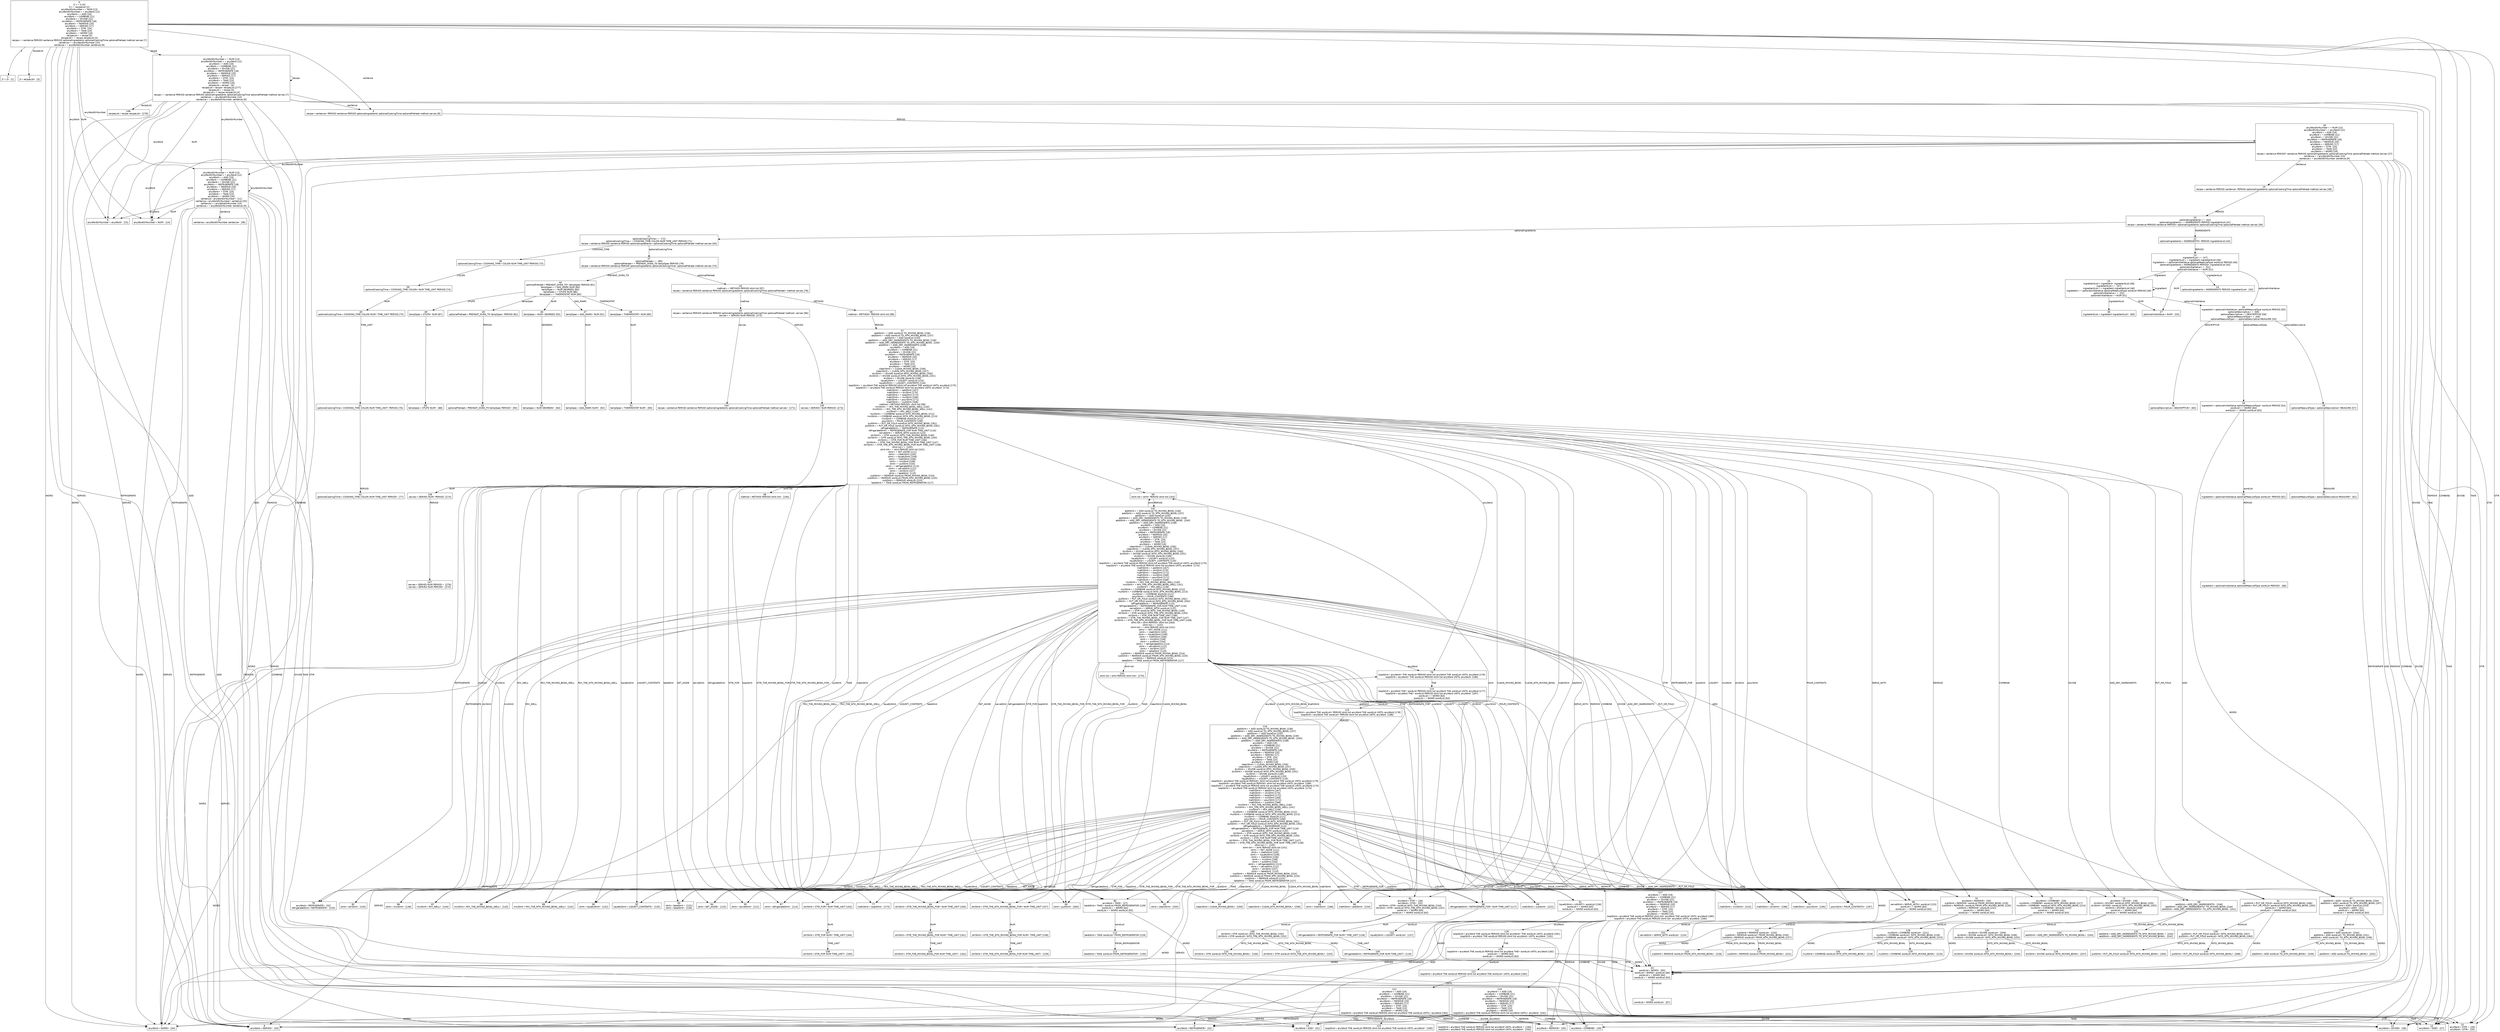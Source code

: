 digraph d{
node [fontname=Helvetica,shape=box];
edge [fontname=Helvetica];
n0 [label=<0<br />S'→ • S [0]<br />S→ • recipeList [2]<br />anyWordOrNumber→ • NUM [13]<br />anyWordOrNumber→ • anyWord [12]<br />anyWord→ • ADD [19]<br />anyWord→ • COMBINE [21]<br />anyWord→ • DIVIDE [22]<br />anyWord→ • REFRIGERATE [18]<br />anyWord→ • REMOVE [20]<br />anyWord→ • SERVES [17]<br />anyWord→ • STIR  [24]<br />anyWord→ • TAKE [23]<br />anyWord→ • WORD [16]<br />recipeList→ • recipe [5]<br />recipeList→ • recipe recipeList [4]<br />recipe→ • sentence PERIOD sentence PERIOD optionalIngredients optionalCookingTime optionalPreheat method serves [7]<br />sentence→ • anyWordOrNumber [10]<br />sentence→ • anyWordOrNumber sentence [9]>];
n1 [label=<1<br />S'→ S•  [1]>];
n2 [label=<2<br />S→ recipeList•  [3]>];
n3 [label=<3<br />anyWordOrNumber→ • NUM [13]<br />anyWordOrNumber→ • anyWord [12]<br />anyWord→ • ADD [19]<br />anyWord→ • COMBINE [21]<br />anyWord→ • DIVIDE [22]<br />anyWord→ • REFRIGERATE [18]<br />anyWord→ • REMOVE [20]<br />anyWord→ • SERVES [17]<br />anyWord→ • STIR  [24]<br />anyWord→ • TAKE [23]<br />anyWord→ • WORD [16]<br />recipeList→ recipe•  [6]<br />recipeList→ recipe• recipeList [277]<br />recipeList→ • recipe [5]<br />recipeList→ • recipe recipeList [4]<br />recipe→ • sentence PERIOD sentence PERIOD optionalIngredients optionalCookingTime optionalPreheat method serves [7]<br />sentence→ • anyWordOrNumber [10]<br />sentence→ • anyWordOrNumber sentence [9]>];
n4 [label=<4<br />recipe→ sentence• PERIOD sentence PERIOD optionalIngredients optionalCookingTime optionalPreheat method serves [8]>];
n5 [label=<5<br />anyWordOrNumber→ • NUM [13]<br />anyWordOrNumber→ • anyWord [12]<br />anyWord→ • ADD [19]<br />anyWord→ • COMBINE [21]<br />anyWord→ • DIVIDE [22]<br />anyWord→ • REFRIGERATE [18]<br />anyWord→ • REMOVE [20]<br />anyWord→ • SERVES [17]<br />anyWord→ • STIR  [24]<br />anyWord→ • TAKE [23]<br />anyWord→ • WORD [16]<br />sentence→ anyWordOrNumber•  [11]<br />sentence→ anyWordOrNumber• sentence [35]<br />sentence→ • anyWordOrNumber [10]<br />sentence→ • anyWordOrNumber sentence [9]>];
n6 [label=<6<br />anyWordOrNumber→ anyWord•  [15]>];
n7 [label=<7<br />anyWord→ WORD•  [34]>];
n8 [label=<8<br />anyWord→ SERVES•  [33]>];
n9 [label=<9<br />anyWord→ REFRIGERATE•  [32]>];
n10 [label=<10<br />anyWord→ ADD•  [31]>];
n11 [label=<11<br />anyWord→ REMOVE•  [30]>];
n12 [label=<12<br />anyWord→ COMBINE•  [29]>];
n13 [label=<13<br />anyWord→ DIVIDE•  [28]>];
n14 [label=<14<br />anyWord→ TAKE•  [27]>];
n15 [label=<15<br />anyWord→ STIR •  [26]<br />anyWord→ STIR•  [25]>];
n16 [label=<16<br />anyWordOrNumber→ NUM•  [14]>];
n17 [label=<17<br />sentence→ anyWordOrNumber sentence•  [36]>];
n18 [label=<18<br />anyWordOrNumber→ • NUM [13]<br />anyWordOrNumber→ • anyWord [12]<br />anyWord→ • ADD [19]<br />anyWord→ • COMBINE [21]<br />anyWord→ • DIVIDE [22]<br />anyWord→ • REFRIGERATE [18]<br />anyWord→ • REMOVE [20]<br />anyWord→ • SERVES [17]<br />anyWord→ • STIR  [24]<br />anyWord→ • TAKE [23]<br />anyWord→ • WORD [16]<br />recipe→ sentence PERIOD• sentence PERIOD optionalIngredients optionalCookingTime optionalPreheat method serves [37]<br />sentence→ • anyWordOrNumber [10]<br />sentence→ • anyWordOrNumber sentence [9]>];
n19 [label=<19<br />recipe→ sentence PERIOD sentence• PERIOD optionalIngredients optionalCookingTime optionalPreheat method serves [38]>];
n20 [label=<20<br />optionalIngredients→ •  [42]<br />optionalIngredients→ • INGREDIENTS PERIOD ingredientList [41]<br />recipe→ sentence PERIOD sentence PERIOD• optionalIngredients optionalCookingTime optionalPreheat method serves [39]>];
n21 [label=<21<br />optionalCookingTime→ •  [72]<br />optionalCookingTime→ • COOKING_TIME COLON NUM TIME_UNIT PERIOD [71]<br />recipe→ sentence PERIOD sentence PERIOD optionalIngredients• optionalCookingTime optionalPreheat method serves [40]>];
n22 [label=<22<br />optionalIngredients→ INGREDIENTS• PERIOD ingredientList [43]>];
n23 [label=<23<br />ingredientList→ •  [47]<br />ingredientList→ • ingredient ingredientList [46]<br />ingredient→ • optionalInitialValue optionalMeasureType wordList PERIOD [49]<br />optionalIngredients→ INGREDIENTS PERIOD• ingredientList [44]<br />optionalInitialValue→ •  [52]<br />optionalInitialValue→ • NUM [51]>];
n24 [label=<24<br />optionalIngredients→ INGREDIENTS PERIOD ingredientList•  [45]>];
n25 [label=<25<br />ingredientList→ ingredient• ingredientList [48]<br />ingredientList→ •  [47]<br />ingredientList→ • ingredient ingredientList [46]<br />ingredient→ • optionalInitialValue optionalMeasureType wordList PERIOD [49]<br />optionalInitialValue→ •  [52]<br />optionalInitialValue→ • NUM [51]>];
n26 [label=<26<br />ingredient→ optionalInitialValue• optionalMeasureType wordList PERIOD [50]<br />optionalDescriptive→ •  [59]<br />optionalDescriptive→ • DESCRIPTIVE [58]<br />optionalMeasureType→ •  [56]<br />optionalMeasureType→ • optionalDescriptive MEASURE [55]>];
n27 [label=<27<br />optionalInitialValue→ NUM•  [53]>];
n28 [label=<28<br />ingredient→ optionalInitialValue optionalMeasureType• wordList PERIOD [54]<br />wordList→ • WORD [64]<br />wordList→ • WORD wordList [63]>];
n29 [label=<29<br />optionalMeasureType→ optionalDescriptive• MEASURE [57]>];
n30 [label=<30<br />optionalDescriptive→ DESCRIPTIVE•  [60]>];
n31 [label=<31<br />optionalMeasureType→ optionalDescriptive MEASURE•  [61]>];
n32 [label=<32<br />ingredient→ optionalInitialValue optionalMeasureType wordList• PERIOD [62]>];
n33 [label=<33<br />wordList→ WORD•  [65]<br />wordList→ WORD• wordList [66]<br />wordList→ • WORD [64]<br />wordList→ • WORD wordList [63]>];
n34 [label=<34<br />wordList→ WORD wordList•  [67]>];
n35 [label=<35<br />ingredient→ optionalInitialValue optionalMeasureType wordList PERIOD•  [68]>];
n36 [label=<36<br />ingredientList→ ingredient ingredientList•  [69]>];
n37 [label=<37<br />optionalPreheat→ •  [80]<br />optionalPreheat→ • PREHEAT_OVEN_TO tempSpec PERIOD [79]<br />recipe→ sentence PERIOD sentence PERIOD optionalIngredients optionalCookingTime• optionalPreheat method serves [70]>];
n38 [label=<38<br />optionalCookingTime→ COOKING_TIME• COLON NUM TIME_UNIT PERIOD [73]>];
n39 [label=<39<br />optionalCookingTime→ COOKING_TIME COLON• NUM TIME_UNIT PERIOD [74]>];
n40 [label=<40<br />optionalCookingTime→ COOKING_TIME COLON NUM• TIME_UNIT PERIOD [75]>];
n41 [label=<41<br />optionalCookingTime→ COOKING_TIME COLON NUM TIME_UNIT• PERIOD [76]>];
n42 [label=<42<br />optionalCookingTime→ COOKING_TIME COLON NUM TIME_UNIT PERIOD•  [77]>];
n43 [label=<43<br />method→ • METHOD PERIOD stmt-list [97]<br />recipe→ sentence PERIOD sentence PERIOD optionalIngredients optionalCookingTime optionalPreheat• method serves [78]>];
n44 [label=<44<br />optionalPreheat→ PREHEAT_OVEN_TO• tempSpec PERIOD [81]<br />tempSpec→ • GAS_MARK NUM [84]<br />tempSpec→ • NUM DEGREES [83]<br />tempSpec→ • STUFE NUM [86]<br />tempSpec→ • THERMOSTAT NUM [85]>];
n45 [label=<45<br />optionalPreheat→ PREHEAT_OVEN_TO tempSpec• PERIOD [82]>];
n46 [label=<46<br />tempSpec→ NUM• DEGREES [93]>];
n47 [label=<47<br />tempSpec→ GAS_MARK• NUM [91]>];
n48 [label=<48<br />tempSpec→ THERMOSTAT• NUM [89]>];
n49 [label=<49<br />tempSpec→ STUFE• NUM [87]>];
n50 [label=<50<br />tempSpec→ STUFE NUM•  [88]>];
n51 [label=<51<br />tempSpec→ THERMOSTAT NUM•  [90]>];
n52 [label=<52<br />tempSpec→ GAS_MARK NUM•  [92]>];
n53 [label=<53<br />tempSpec→ NUM DEGREES•  [94]>];
n54 [label=<54<br />optionalPreheat→ PREHEAT_OVEN_TO tempSpec PERIOD•  [95]>];
n55 [label=<55<br />recipe→ sentence PERIOD sentence PERIOD optionalIngredients optionalCookingTime optionalPreheat method• serves [96]<br />serves→ • SERVES NUM PERIOD  [272]>];
n56 [label=<56<br />method→ METHOD• PERIOD stmt-list [98]>];
n57 [label=<57<br />addStmt→ • ADD wordList TO_MIXING_BOWL [236]<br />addStmt→ • ADD wordList TO_NTH_MIXING_BOWL [237]<br />addStmt→ • ADD wordList [235]<br />addStmt→ • ADD_DRY_INGREDIENTS TO_MIXING_BOWL [239]<br />addStmt→ • ADD_DRY_INGREDIENTS TO_NTH_MIXING_BOWL  [240]<br />addStmt→ • ADD_DRY_INGREDIENTS [238]<br />anyWord→ • ADD [19]<br />anyWord→ • COMBINE [21]<br />anyWord→ • DIVIDE [22]<br />anyWord→ • REFRIGERATE [18]<br />anyWord→ • REMOVE [20]<br />anyWord→ • SERVES [17]<br />anyWord→ • STIR  [24]<br />anyWord→ • TAKE [23]<br />anyWord→ • WORD [16]<br />cleanStmt→ • CLEAN_MIXING_BOWL [256]<br />cleanStmt→ • CLEAN_NTH_MIXING_BOWL [257]<br />divStmt→ • DIVIDE wordList INTO_MIXING_BOWL [200]<br />divStmt→ • DIVIDE wordList INTO_NTH_MIXING_BOWL [201]<br />divStmt→ • DIVIDE wordList [199]<br />liquefyStmt→ • LIQUEFY wordList [133]<br />liquefyStmt→ • LIQUEFY_CONTENTS [134]<br />loopStmt→ • anyWord THE wordList PERIOD stmt-list anyWord THE wordList UNTIL anyWord [175]<br />loopStmt→ • anyWord THE wordList PERIOD stmt-list anyWord UNTIL anyWord  [174]<br />mathStmt→ • addStmt [167]<br />mathStmt→ • divStmt [170]<br />mathStmt→ • loopStmt [172]<br />mathStmt→ • mulStmt [169]<br />mathStmt→ • pourStmt [171]<br />mathStmt→ • subStmt [168]<br />method→ METHOD PERIOD• stmt-list [99]<br />mixStmt→ • MIX_THE_MIXING_BOWL_WELL [140]<br />mixStmt→ • MIX_THE_NTH_MIXING_BOWL_WELL [141]<br />mixStmt→ • MIX_WELL [139]<br />mulStmt→ • COMBINE wordList INTO_MIXING_BOWL [212]<br />mulStmt→ • COMBINE wordList INTO_NTH_MIXING_BOWL [213]<br />mulStmt→ • COMBINE wordList [211]<br />pourStmt→ • POUR_CONTENTS [196]<br />putStmt→ • PUT_OR_FOLD wordList INTO_MIXING_BOWL [261]<br />putStmt→ • PUT_OR_FOLD wordList INTO_NTH_MIXING_BOWL [262]<br />refrigerateStmt→ • REFRIGERATE [115]<br />refrigerateStmt→ • REFRIGERATE_FOR NUM TIME_UNIT [116]<br />serveStmt→ • SERVE_WITH wordList [122]<br />stirStmt→ • STIR wordList INTO_THE_MIXING_BOWL [149]<br />stirStmt→ • STIR wordList INTO_THE_NTH_MIXING_BOWL [150]<br />stirStmt→ • STIR_FOR NUM TIME_UNIT [146]<br />stirStmt→ • STIR_THE_MIXING_BOWL_FOR NUM TIME_UNIT [147]<br />stirStmt→ • STIR_THE_NTH_MIXING_BOWL_FOR NUM TIME_UNIT [148]<br />stmt-list→ •  [102]<br />stmt-list→ • stmt PERIOD stmt-list [101]<br />stmt→ • SET_ASIDE [111]<br />stmt→ • cleanStmt [105]<br />stmt→ • liquefyStmt [109]<br />stmt→ • mathStmt [106]<br />stmt→ • mixStmt [108]<br />stmt→ • putStmt [104]<br />stmt→ • refrigerateStmt [113]<br />stmt→ • serveStmt [112]<br />stmt→ • stirStmt [107]<br />stmt→ • takeStmt  [110]<br />subStmt→ • REMOVE wordList FROM_MIXING_BOWL [224]<br />subStmt→ • REMOVE wordList FROM_NTH_MIXING_BOWL [225]<br />subStmt→ • REMOVE wordList [223]<br />takeStmt→ • TAKE wordList FROM_REFRIGERATOR [127]>];
n58 [label=<58<br />method→ METHOD PERIOD stmt-list•  [100]>];
n59 [label=<59<br />stmt-list→ stmt• PERIOD stmt-list [103]>];
n60 [label=<60<br />stmt→ putStmt•  [260]>];
n61 [label=<61<br />putStmt→ PUT_OR_FOLD• wordList INTO_MIXING_BOWL [266]<br />putStmt→ PUT_OR_FOLD• wordList INTO_NTH_MIXING_BOWL [263]<br />wordList→ • WORD [64]<br />wordList→ • WORD wordList [63]>];
n62 [label=<62<br />stmt→ cleanStmt•  [255]>];
n63 [label=<63<br />cleanStmt→ CLEAN_MIXING_BOWL•  [259]>];
n64 [label=<64<br />cleanStmt→ CLEAN_NTH_MIXING_BOWL•  [258]>];
n65 [label=<65<br />stmt→ mathStmt•  [166]>];
n66 [label=<66<br />mathStmt→ addStmt•  [234]>];
n67 [label=<67<br />addStmt→ ADD• wordList TO_MIXING_BOWL [250]<br />addStmt→ ADD• wordList TO_NTH_MIXING_BOWL [247]<br />addStmt→ ADD• wordList [253]<br />anyWord→ ADD•  [31]<br />wordList→ • WORD [64]<br />wordList→ • WORD wordList [63]>];
n68 [label=<68<br />addStmt→ ADD_DRY_INGREDIENTS•  [246]<br />addStmt→ ADD_DRY_INGREDIENTS• TO_MIXING_BOWL [244]<br />addStmt→ ADD_DRY_INGREDIENTS• TO_NTH_MIXING_BOWL  [241]>];
n69 [label=<69<br />mathStmt→ subStmt•  [222]>];
n70 [label=<70<br />anyWord→ REMOVE•  [30]<br />subStmt→ REMOVE• wordList FROM_MIXING_BOWL [229]<br />subStmt→ REMOVE• wordList FROM_NTH_MIXING_BOWL [226]<br />subStmt→ REMOVE• wordList [232]<br />wordList→ • WORD [64]<br />wordList→ • WORD wordList [63]>];
n71 [label=<71<br />mathStmt→ mulStmt•  [210]>];
n72 [label=<72<br />anyWord→ COMBINE•  [29]<br />mulStmt→ COMBINE• wordList INTO_MIXING_BOWL [217]<br />mulStmt→ COMBINE• wordList INTO_NTH_MIXING_BOWL [214]<br />mulStmt→ COMBINE• wordList [220]<br />wordList→ • WORD [64]<br />wordList→ • WORD wordList [63]>];
n73 [label=<73<br />mathStmt→ divStmt•  [198]>];
n74 [label=<74<br />anyWord→ DIVIDE•  [28]<br />divStmt→ DIVIDE• wordList INTO_MIXING_BOWL [205]<br />divStmt→ DIVIDE• wordList INTO_NTH_MIXING_BOWL [202]<br />divStmt→ DIVIDE• wordList [208]<br />wordList→ • WORD [64]<br />wordList→ • WORD wordList [63]>];
n75 [label=<75<br />mathStmt→ pourStmt•  [195]>];
n76 [label=<76<br />pourStmt→ POUR_CONTENTS•  [197]>];
n77 [label=<77<br />mathStmt→ loopStmt•  [173]>];
n78 [label=<78<br />loopStmt→ anyWord• THE wordList PERIOD stmt-list anyWord THE wordList UNTIL anyWord [176]<br />loopStmt→ anyWord• THE wordList PERIOD stmt-list anyWord UNTIL anyWord  [186]>];
n79 [label=<79<br />anyWord→ REFRIGERATE•  [32]<br />refrigerateStmt→ REFRIGERATE•  [120]>];
n80 [label=<80<br />anyWord→ TAKE•  [27]<br />takeStmt→ TAKE• wordList FROM_REFRIGERATOR [128]<br />wordList→ • WORD [64]<br />wordList→ • WORD wordList [63]>];
n81 [label=<81<br />anyWord→ STIR •  [26]<br />anyWord→ STIR•  [25]<br />stirStmt→ STIR• wordList INTO_THE_MIXING_BOWL [154]<br />stirStmt→ STIR• wordList INTO_THE_NTH_MIXING_BOWL [151]<br />wordList→ • WORD [64]<br />wordList→ • WORD wordList [63]>];
n82 [label=<82<br />stmt→ stirStmt•  [145]>];
n83 [label=<83<br />stirStmt→ STIR_FOR• NUM TIME_UNIT [163]>];
n84 [label=<84<br />stirStmt→ STIR_THE_MIXING_BOWL_FOR• NUM TIME_UNIT [160]>];
n85 [label=<85<br />stirStmt→ STIR_THE_NTH_MIXING_BOWL_FOR• NUM TIME_UNIT [157]>];
n86 [label=<86<br />stmt→ mixStmt•  [138]>];
n87 [label=<87<br />mixStmt→ MIX_WELL•  [144]>];
n88 [label=<88<br />mixStmt→ MIX_THE_MIXING_BOWL_WELL•  [143]>];
n89 [label=<89<br />mixStmt→ MIX_THE_NTH_MIXING_BOWL_WELL•  [142]>];
n90 [label=<90<br />stmt→ liquefyStmt•  [132]>];
n91 [label=<91<br />liquefyStmt→ LIQUEFY• wordList [136]<br />wordList→ • WORD [64]<br />wordList→ • WORD wordList [63]>];
n92 [label=<92<br />liquefyStmt→ LIQUEFY_CONTENTS•  [135]>];
n93 [label=<93<br />stmt→ takeStmt •  [131]<br />stmt→ takeStmt•  [126]>];
n94 [label=<94<br />stmt→ SET_ASIDE•  [125]>];
n95 [label=<95<br />stmt→ serveStmt•  [121]>];
n96 [label=<96<br />serveStmt→ SERVE_WITH• wordList [123]<br />wordList→ • WORD [64]<br />wordList→ • WORD wordList [63]>];
n97 [label=<97<br />stmt→ refrigerateStmt•  [114]>];
n98 [label=<98<br />refrigerateStmt→ REFRIGERATE_FOR• NUM TIME_UNIT [117]>];
n99 [label=<99<br />refrigerateStmt→ REFRIGERATE_FOR NUM• TIME_UNIT [118]>];
n100 [label=<100<br />refrigerateStmt→ REFRIGERATE_FOR NUM TIME_UNIT•  [119]>];
n101 [label=<101<br />serveStmt→ SERVE_WITH wordList•  [124]>];
n102 [label=<102<br />liquefyStmt→ LIQUEFY wordList•  [137]>];
n103 [label=<103<br />stirStmt→ STIR_THE_NTH_MIXING_BOWL_FOR NUM• TIME_UNIT [158]>];
n104 [label=<104<br />stirStmt→ STIR_THE_NTH_MIXING_BOWL_FOR NUM TIME_UNIT•  [159]>];
n105 [label=<105<br />stirStmt→ STIR_THE_MIXING_BOWL_FOR NUM• TIME_UNIT [161]>];
n106 [label=<106<br />stirStmt→ STIR_THE_MIXING_BOWL_FOR NUM TIME_UNIT•  [162]>];
n107 [label=<107<br />stirStmt→ STIR_FOR NUM• TIME_UNIT [164]>];
n108 [label=<108<br />stirStmt→ STIR_FOR NUM TIME_UNIT•  [165]>];
n109 [label=<109<br />stirStmt→ STIR wordList• INTO_THE_MIXING_BOWL [155]<br />stirStmt→ STIR wordList• INTO_THE_NTH_MIXING_BOWL [152]>];
n110 [label=<110<br />stirStmt→ STIR wordList INTO_THE_MIXING_BOWL•  [156]>];
n111 [label=<111<br />stirStmt→ STIR wordList INTO_THE_NTH_MIXING_BOWL•  [153]>];
n112 [label=<112<br />takeStmt→ TAKE wordList• FROM_REFRIGERATOR [129]>];
n113 [label=<113<br />takeStmt→ TAKE wordList FROM_REFRIGERATOR•  [130]>];
n114 [label=<114<br />loopStmt→ anyWord THE• wordList PERIOD stmt-list anyWord THE wordList UNTIL anyWord [177]<br />loopStmt→ anyWord THE• wordList PERIOD stmt-list anyWord UNTIL anyWord  [187]<br />wordList→ • WORD [64]<br />wordList→ • WORD wordList [63]>];
n115 [label=<115<br />loopStmt→ anyWord THE wordList• PERIOD stmt-list anyWord THE wordList UNTIL anyWord [178]<br />loopStmt→ anyWord THE wordList• PERIOD stmt-list anyWord UNTIL anyWord  [188]>];
n116 [label=<116<br />addStmt→ • ADD wordList TO_MIXING_BOWL [236]<br />addStmt→ • ADD wordList TO_NTH_MIXING_BOWL [237]<br />addStmt→ • ADD wordList [235]<br />addStmt→ • ADD_DRY_INGREDIENTS TO_MIXING_BOWL [239]<br />addStmt→ • ADD_DRY_INGREDIENTS TO_NTH_MIXING_BOWL  [240]<br />addStmt→ • ADD_DRY_INGREDIENTS [238]<br />anyWord→ • ADD [19]<br />anyWord→ • COMBINE [21]<br />anyWord→ • DIVIDE [22]<br />anyWord→ • REFRIGERATE [18]<br />anyWord→ • REMOVE [20]<br />anyWord→ • SERVES [17]<br />anyWord→ • STIR  [24]<br />anyWord→ • TAKE [23]<br />anyWord→ • WORD [16]<br />cleanStmt→ • CLEAN_MIXING_BOWL [256]<br />cleanStmt→ • CLEAN_NTH_MIXING_BOWL [257]<br />divStmt→ • DIVIDE wordList INTO_MIXING_BOWL [200]<br />divStmt→ • DIVIDE wordList INTO_NTH_MIXING_BOWL [201]<br />divStmt→ • DIVIDE wordList [199]<br />liquefyStmt→ • LIQUEFY wordList [133]<br />liquefyStmt→ • LIQUEFY_CONTENTS [134]<br />loopStmt→ anyWord THE wordList PERIOD• stmt-list anyWord THE wordList UNTIL anyWord [179]<br />loopStmt→ anyWord THE wordList PERIOD• stmt-list anyWord UNTIL anyWord  [189]<br />loopStmt→ • anyWord THE wordList PERIOD stmt-list anyWord THE wordList UNTIL anyWord [175]<br />loopStmt→ • anyWord THE wordList PERIOD stmt-list anyWord UNTIL anyWord  [174]<br />mathStmt→ • addStmt [167]<br />mathStmt→ • divStmt [170]<br />mathStmt→ • loopStmt [172]<br />mathStmt→ • mulStmt [169]<br />mathStmt→ • pourStmt [171]<br />mathStmt→ • subStmt [168]<br />mixStmt→ • MIX_THE_MIXING_BOWL_WELL [140]<br />mixStmt→ • MIX_THE_NTH_MIXING_BOWL_WELL [141]<br />mixStmt→ • MIX_WELL [139]<br />mulStmt→ • COMBINE wordList INTO_MIXING_BOWL [212]<br />mulStmt→ • COMBINE wordList INTO_NTH_MIXING_BOWL [213]<br />mulStmt→ • COMBINE wordList [211]<br />pourStmt→ • POUR_CONTENTS [196]<br />putStmt→ • PUT_OR_FOLD wordList INTO_MIXING_BOWL [261]<br />putStmt→ • PUT_OR_FOLD wordList INTO_NTH_MIXING_BOWL [262]<br />refrigerateStmt→ • REFRIGERATE [115]<br />refrigerateStmt→ • REFRIGERATE_FOR NUM TIME_UNIT [116]<br />serveStmt→ • SERVE_WITH wordList [122]<br />stirStmt→ • STIR wordList INTO_THE_MIXING_BOWL [149]<br />stirStmt→ • STIR wordList INTO_THE_NTH_MIXING_BOWL [150]<br />stirStmt→ • STIR_FOR NUM TIME_UNIT [146]<br />stirStmt→ • STIR_THE_MIXING_BOWL_FOR NUM TIME_UNIT [147]<br />stirStmt→ • STIR_THE_NTH_MIXING_BOWL_FOR NUM TIME_UNIT [148]<br />stmt-list→ •  [102]<br />stmt-list→ • stmt PERIOD stmt-list [101]<br />stmt→ • SET_ASIDE [111]<br />stmt→ • cleanStmt [105]<br />stmt→ • liquefyStmt [109]<br />stmt→ • mathStmt [106]<br />stmt→ • mixStmt [108]<br />stmt→ • putStmt [104]<br />stmt→ • refrigerateStmt [113]<br />stmt→ • serveStmt [112]<br />stmt→ • stirStmt [107]<br />stmt→ • takeStmt  [110]<br />subStmt→ • REMOVE wordList FROM_MIXING_BOWL [224]<br />subStmt→ • REMOVE wordList FROM_NTH_MIXING_BOWL [225]<br />subStmt→ • REMOVE wordList [223]<br />takeStmt→ • TAKE wordList FROM_REFRIGERATOR [127]>];
n117 [label=<117<br />anyWord→ • ADD [19]<br />anyWord→ • COMBINE [21]<br />anyWord→ • DIVIDE [22]<br />anyWord→ • REFRIGERATE [18]<br />anyWord→ • REMOVE [20]<br />anyWord→ • SERVES [17]<br />anyWord→ • STIR  [24]<br />anyWord→ • TAKE [23]<br />anyWord→ • WORD [16]<br />loopStmt→ anyWord THE wordList PERIOD stmt-list• anyWord THE wordList UNTIL anyWord [180]<br />loopStmt→ anyWord THE wordList PERIOD stmt-list• anyWord UNTIL anyWord  [190]>];
n118 [label=<118<br />loopStmt→ anyWord THE wordList PERIOD stmt-list anyWord• THE wordList UNTIL anyWord [181]<br />loopStmt→ anyWord THE wordList PERIOD stmt-list anyWord• UNTIL anyWord  [191]>];
n119 [label=<119<br />anyWord→ • ADD [19]<br />anyWord→ • COMBINE [21]<br />anyWord→ • DIVIDE [22]<br />anyWord→ • REFRIGERATE [18]<br />anyWord→ • REMOVE [20]<br />anyWord→ • SERVES [17]<br />anyWord→ • STIR  [24]<br />anyWord→ • TAKE [23]<br />anyWord→ • WORD [16]<br />loopStmt→ anyWord THE wordList PERIOD stmt-list anyWord UNTIL• anyWord  [192]>];
n120 [label=<120<br />loopStmt→ anyWord THE wordList PERIOD stmt-list anyWord THE• wordList UNTIL anyWord [182]<br />wordList→ • WORD [64]<br />wordList→ • WORD wordList [63]>];
n121 [label=<121<br />loopStmt→ anyWord THE wordList PERIOD stmt-list anyWord THE wordList• UNTIL anyWord [183]>];
n122 [label=<122<br />anyWord→ • ADD [19]<br />anyWord→ • COMBINE [21]<br />anyWord→ • DIVIDE [22]<br />anyWord→ • REFRIGERATE [18]<br />anyWord→ • REMOVE [20]<br />anyWord→ • SERVES [17]<br />anyWord→ • STIR  [24]<br />anyWord→ • TAKE [23]<br />anyWord→ • WORD [16]<br />loopStmt→ anyWord THE wordList PERIOD stmt-list anyWord THE wordList UNTIL• anyWord [184]>];
n123 [label=<123<br />loopStmt→ anyWord THE wordList PERIOD stmt-list anyWord THE wordList UNTIL anyWord•  [185]>];
n124 [label=<124<br />loopStmt→ anyWord THE wordList PERIOD stmt-list anyWord UNTIL anyWord •  [194]<br />loopStmt→ anyWord THE wordList PERIOD stmt-list anyWord UNTIL anyWord•  [193]>];
n125 [label=<125<br />divStmt→ DIVIDE wordList•  [209]<br />divStmt→ DIVIDE wordList• INTO_MIXING_BOWL [206]<br />divStmt→ DIVIDE wordList• INTO_NTH_MIXING_BOWL [203]>];
n126 [label=<126<br />divStmt→ DIVIDE wordList INTO_MIXING_BOWL•  [207]>];
n127 [label=<127<br />divStmt→ DIVIDE wordList INTO_NTH_MIXING_BOWL•  [204]>];
n128 [label=<128<br />mulStmt→ COMBINE wordList•  [221]<br />mulStmt→ COMBINE wordList• INTO_MIXING_BOWL [218]<br />mulStmt→ COMBINE wordList• INTO_NTH_MIXING_BOWL [215]>];
n129 [label=<129<br />mulStmt→ COMBINE wordList INTO_MIXING_BOWL•  [219]>];
n130 [label=<130<br />mulStmt→ COMBINE wordList INTO_NTH_MIXING_BOWL•  [216]>];
n131 [label=<131<br />subStmt→ REMOVE wordList•  [233]<br />subStmt→ REMOVE wordList• FROM_MIXING_BOWL [230]<br />subStmt→ REMOVE wordList• FROM_NTH_MIXING_BOWL [227]>];
n132 [label=<132<br />subStmt→ REMOVE wordList FROM_MIXING_BOWL•  [231]>];
n133 [label=<133<br />subStmt→ REMOVE wordList FROM_NTH_MIXING_BOWL•  [228]>];
n134 [label=<134<br />addStmt→ ADD_DRY_INGREDIENTS TO_MIXING_BOWL•  [245]>];
n135 [label=<135<br />addStmt→ ADD_DRY_INGREDIENTS TO_NTH_MIXING_BOWL •  [243]<br />addStmt→ ADD_DRY_INGREDIENTS TO_NTH_MIXING_BOWL•  [242]>];
n136 [label=<136<br />addStmt→ ADD wordList•  [254]<br />addStmt→ ADD wordList• TO_MIXING_BOWL [251]<br />addStmt→ ADD wordList• TO_NTH_MIXING_BOWL [248]>];
n137 [label=<137<br />addStmt→ ADD wordList TO_MIXING_BOWL•  [252]>];
n138 [label=<138<br />addStmt→ ADD wordList TO_NTH_MIXING_BOWL•  [249]>];
n139 [label=<139<br />putStmt→ PUT_OR_FOLD wordList• INTO_MIXING_BOWL [267]<br />putStmt→ PUT_OR_FOLD wordList• INTO_NTH_MIXING_BOWL [264]>];
n140 [label=<140<br />putStmt→ PUT_OR_FOLD wordList INTO_MIXING_BOWL•  [268]>];
n141 [label=<141<br />putStmt→ PUT_OR_FOLD wordList INTO_NTH_MIXING_BOWL•  [265]>];
n142 [label=<142<br />addStmt→ • ADD wordList TO_MIXING_BOWL [236]<br />addStmt→ • ADD wordList TO_NTH_MIXING_BOWL [237]<br />addStmt→ • ADD wordList [235]<br />addStmt→ • ADD_DRY_INGREDIENTS TO_MIXING_BOWL [239]<br />addStmt→ • ADD_DRY_INGREDIENTS TO_NTH_MIXING_BOWL  [240]<br />addStmt→ • ADD_DRY_INGREDIENTS [238]<br />anyWord→ • ADD [19]<br />anyWord→ • COMBINE [21]<br />anyWord→ • DIVIDE [22]<br />anyWord→ • REFRIGERATE [18]<br />anyWord→ • REMOVE [20]<br />anyWord→ • SERVES [17]<br />anyWord→ • STIR  [24]<br />anyWord→ • TAKE [23]<br />anyWord→ • WORD [16]<br />cleanStmt→ • CLEAN_MIXING_BOWL [256]<br />cleanStmt→ • CLEAN_NTH_MIXING_BOWL [257]<br />divStmt→ • DIVIDE wordList INTO_MIXING_BOWL [200]<br />divStmt→ • DIVIDE wordList INTO_NTH_MIXING_BOWL [201]<br />divStmt→ • DIVIDE wordList [199]<br />liquefyStmt→ • LIQUEFY wordList [133]<br />liquefyStmt→ • LIQUEFY_CONTENTS [134]<br />loopStmt→ • anyWord THE wordList PERIOD stmt-list anyWord THE wordList UNTIL anyWord [175]<br />loopStmt→ • anyWord THE wordList PERIOD stmt-list anyWord UNTIL anyWord  [174]<br />mathStmt→ • addStmt [167]<br />mathStmt→ • divStmt [170]<br />mathStmt→ • loopStmt [172]<br />mathStmt→ • mulStmt [169]<br />mathStmt→ • pourStmt [171]<br />mathStmt→ • subStmt [168]<br />mixStmt→ • MIX_THE_MIXING_BOWL_WELL [140]<br />mixStmt→ • MIX_THE_NTH_MIXING_BOWL_WELL [141]<br />mixStmt→ • MIX_WELL [139]<br />mulStmt→ • COMBINE wordList INTO_MIXING_BOWL [212]<br />mulStmt→ • COMBINE wordList INTO_NTH_MIXING_BOWL [213]<br />mulStmt→ • COMBINE wordList [211]<br />pourStmt→ • POUR_CONTENTS [196]<br />putStmt→ • PUT_OR_FOLD wordList INTO_MIXING_BOWL [261]<br />putStmt→ • PUT_OR_FOLD wordList INTO_NTH_MIXING_BOWL [262]<br />refrigerateStmt→ • REFRIGERATE [115]<br />refrigerateStmt→ • REFRIGERATE_FOR NUM TIME_UNIT [116]<br />serveStmt→ • SERVE_WITH wordList [122]<br />stirStmt→ • STIR wordList INTO_THE_MIXING_BOWL [149]<br />stirStmt→ • STIR wordList INTO_THE_NTH_MIXING_BOWL [150]<br />stirStmt→ • STIR_FOR NUM TIME_UNIT [146]<br />stirStmt→ • STIR_THE_MIXING_BOWL_FOR NUM TIME_UNIT [147]<br />stirStmt→ • STIR_THE_NTH_MIXING_BOWL_FOR NUM TIME_UNIT [148]<br />stmt-list→ stmt PERIOD• stmt-list [269]<br />stmt-list→ •  [102]<br />stmt-list→ • stmt PERIOD stmt-list [101]<br />stmt→ • SET_ASIDE [111]<br />stmt→ • cleanStmt [105]<br />stmt→ • liquefyStmt [109]<br />stmt→ • mathStmt [106]<br />stmt→ • mixStmt [108]<br />stmt→ • putStmt [104]<br />stmt→ • refrigerateStmt [113]<br />stmt→ • serveStmt [112]<br />stmt→ • stirStmt [107]<br />stmt→ • takeStmt  [110]<br />subStmt→ • REMOVE wordList FROM_MIXING_BOWL [224]<br />subStmt→ • REMOVE wordList FROM_NTH_MIXING_BOWL [225]<br />subStmt→ • REMOVE wordList [223]<br />takeStmt→ • TAKE wordList FROM_REFRIGERATOR [127]>];
n143 [label=<143<br />stmt-list→ stmt PERIOD stmt-list•  [270]>];
n144 [label=<144<br />recipe→ sentence PERIOD sentence PERIOD optionalIngredients optionalCookingTime optionalPreheat method serves•  [271]>];
n145 [label=<145<br />serves→ SERVES• NUM PERIOD  [273]>];
n146 [label=<146<br />serves→ SERVES NUM• PERIOD  [274]>];
n147 [label=<147<br />serves→ SERVES NUM PERIOD •  [276]<br />serves→ SERVES NUM PERIOD•  [275]>];
n148 [label=<148<br />recipeList→ recipe recipeList•  [278]>];
n0 -> n1 [label="S"];
n0 -> n2 [label="recipeList"];
n0 -> n3 [label="recipe"];
n0 -> n4 [label="sentence"];
n0 -> n5 [label="anyWordOrNumber"];
n0 -> n6 [label="anyWord"];
n0 -> n7 [label="WORD"];
n0 -> n8 [label="SERVES"];
n0 -> n9 [label="REFRIGERATE"];
n0 -> n10 [label="ADD"];
n0 -> n11 [label="REMOVE"];
n0 -> n12 [label="COMBINE"];
n0 -> n13 [label="DIVIDE"];
n0 -> n14 [label="TAKE"];
n0 -> n15 [label="STIR"];
n0 -> n16 [label="NUM"];
n3 -> n148 [label="recipeList"];
n3 -> n3 [label="recipe"];
n3 -> n4 [label="sentence"];
n3 -> n5 [label="anyWordOrNumber"];
n3 -> n6 [label="anyWord"];
n3 -> n7 [label="WORD"];
n3 -> n8 [label="SERVES"];
n3 -> n9 [label="REFRIGERATE"];
n3 -> n10 [label="ADD"];
n3 -> n11 [label="REMOVE"];
n3 -> n12 [label="COMBINE"];
n3 -> n13 [label="DIVIDE"];
n3 -> n14 [label="TAKE"];
n3 -> n15 [label="STIR"];
n3 -> n16 [label="NUM"];
n4 -> n18 [label="PERIOD"];
n5 -> n17 [label="sentence"];
n5 -> n5 [label="anyWordOrNumber"];
n5 -> n6 [label="anyWord"];
n5 -> n7 [label="WORD"];
n5 -> n8 [label="SERVES"];
n5 -> n9 [label="REFRIGERATE"];
n5 -> n10 [label="ADD"];
n5 -> n11 [label="REMOVE"];
n5 -> n12 [label="COMBINE"];
n5 -> n13 [label="DIVIDE"];
n5 -> n14 [label="TAKE"];
n5 -> n15 [label="STIR"];
n5 -> n16 [label="NUM"];
n18 -> n19 [label="sentence"];
n18 -> n5 [label="anyWordOrNumber"];
n18 -> n6 [label="anyWord"];
n18 -> n7 [label="WORD"];
n18 -> n8 [label="SERVES"];
n18 -> n9 [label="REFRIGERATE"];
n18 -> n10 [label="ADD"];
n18 -> n11 [label="REMOVE"];
n18 -> n12 [label="COMBINE"];
n18 -> n13 [label="DIVIDE"];
n18 -> n14 [label="TAKE"];
n18 -> n15 [label="STIR"];
n18 -> n16 [label="NUM"];
n19 -> n20 [label="PERIOD"];
n20 -> n21 [label="optionalIngredients"];
n20 -> n22 [label="INGREDIENTS"];
n21 -> n37 [label="optionalCookingTime"];
n21 -> n38 [label="COOKING_TIME"];
n22 -> n23 [label="PERIOD"];
n23 -> n24 [label="ingredientList"];
n23 -> n25 [label="ingredient"];
n23 -> n26 [label="optionalInitialValue"];
n23 -> n27 [label="NUM"];
n25 -> n36 [label="ingredientList"];
n25 -> n25 [label="ingredient"];
n25 -> n26 [label="optionalInitialValue"];
n25 -> n27 [label="NUM"];
n26 -> n28 [label="optionalMeasureType"];
n26 -> n29 [label="optionalDescriptive"];
n26 -> n30 [label="DESCRIPTIVE"];
n28 -> n32 [label="wordList"];
n28 -> n33 [label="WORD"];
n29 -> n31 [label="MEASURE"];
n32 -> n35 [label="PERIOD"];
n33 -> n34 [label="wordList"];
n33 -> n33 [label="WORD"];
n37 -> n43 [label="optionalPreheat"];
n37 -> n44 [label="PREHEAT_OVEN_TO"];
n38 -> n39 [label="COLON"];
n39 -> n40 [label="NUM"];
n40 -> n41 [label="TIME_UNIT"];
n41 -> n42 [label="PERIOD"];
n43 -> n55 [label="method"];
n43 -> n56 [label="METHOD"];
n44 -> n45 [label="tempSpec"];
n44 -> n46 [label="NUM"];
n44 -> n47 [label="GAS_MARK"];
n44 -> n48 [label="THERMOSTAT"];
n44 -> n49 [label="STUFE"];
n45 -> n54 [label="PERIOD"];
n46 -> n53 [label="DEGREES"];
n47 -> n52 [label="NUM"];
n48 -> n51 [label="NUM"];
n49 -> n50 [label="NUM"];
n55 -> n144 [label="serves"];
n55 -> n145 [label="SERVES"];
n56 -> n57 [label="PERIOD"];
n57 -> n58 [label="stmt-list"];
n57 -> n59 [label="stmt"];
n57 -> n60 [label="putStmt"];
n57 -> n61 [label="PUT_OR_FOLD"];
n57 -> n62 [label="cleanStmt"];
n57 -> n63 [label="CLEAN_MIXING_BOWL"];
n57 -> n64 [label="CLEAN_NTH_MIXING_BOWL"];
n57 -> n65 [label="mathStmt"];
n57 -> n66 [label="addStmt"];
n57 -> n67 [label="ADD"];
n57 -> n68 [label="ADD_DRY_INGREDIENTS"];
n57 -> n69 [label="subStmt"];
n57 -> n70 [label="REMOVE"];
n57 -> n71 [label="mulStmt"];
n57 -> n72 [label="COMBINE"];
n57 -> n73 [label="divStmt"];
n57 -> n74 [label="DIVIDE"];
n57 -> n75 [label="pourStmt"];
n57 -> n76 [label="POUR_CONTENTS"];
n57 -> n77 [label="loopStmt"];
n57 -> n78 [label="anyWord"];
n57 -> n7 [label="WORD"];
n57 -> n8 [label="SERVES"];
n57 -> n79 [label="REFRIGERATE"];
n57 -> n80 [label="TAKE"];
n57 -> n81 [label="STIR"];
n57 -> n82 [label="stirStmt"];
n57 -> n83 [label="STIR_FOR"];
n57 -> n84 [label="STIR_THE_MIXING_BOWL_FOR"];
n57 -> n85 [label="STIR_THE_NTH_MIXING_BOWL_FOR"];
n57 -> n86 [label="mixStmt"];
n57 -> n87 [label="MIX_WELL"];
n57 -> n88 [label="MIX_THE_MIXING_BOWL_WELL"];
n57 -> n89 [label="MIX_THE_NTH_MIXING_BOWL_WELL"];
n57 -> n90 [label="liquefyStmt"];
n57 -> n91 [label="LIQUEFY"];
n57 -> n92 [label="LIQUEFY_CONTENTS"];
n57 -> n93 [label="takeStmt"];
n57 -> n94 [label="SET_ASIDE"];
n57 -> n95 [label="serveStmt"];
n57 -> n96 [label="SERVE_WITH"];
n57 -> n97 [label="refrigerateStmt"];
n57 -> n98 [label="REFRIGERATE_FOR"];
n59 -> n142 [label="PERIOD"];
n61 -> n139 [label="wordList"];
n61 -> n33 [label="WORD"];
n67 -> n136 [label="wordList"];
n67 -> n33 [label="WORD"];
n68 -> n134 [label="TO_MIXING_BOWL"];
n68 -> n135 [label="TO_NTH_MIXING_BOWL"];
n70 -> n131 [label="wordList"];
n70 -> n33 [label="WORD"];
n72 -> n128 [label="wordList"];
n72 -> n33 [label="WORD"];
n74 -> n125 [label="wordList"];
n74 -> n33 [label="WORD"];
n78 -> n114 [label="THE"];
n80 -> n112 [label="wordList"];
n80 -> n33 [label="WORD"];
n81 -> n109 [label="wordList"];
n81 -> n33 [label="WORD"];
n83 -> n107 [label="NUM"];
n84 -> n105 [label="NUM"];
n85 -> n103 [label="NUM"];
n91 -> n102 [label="wordList"];
n91 -> n33 [label="WORD"];
n96 -> n101 [label="wordList"];
n96 -> n33 [label="WORD"];
n98 -> n99 [label="NUM"];
n99 -> n100 [label="TIME_UNIT"];
n103 -> n104 [label="TIME_UNIT"];
n105 -> n106 [label="TIME_UNIT"];
n107 -> n108 [label="TIME_UNIT"];
n109 -> n110 [label="INTO_THE_MIXING_BOWL"];
n109 -> n111 [label="INTO_THE_NTH_MIXING_BOWL"];
n112 -> n113 [label="FROM_REFRIGERATOR"];
n114 -> n115 [label="wordList"];
n114 -> n33 [label="WORD"];
n115 -> n116 [label="PERIOD"];
n116 -> n117 [label="stmt-list"];
n116 -> n59 [label="stmt"];
n116 -> n60 [label="putStmt"];
n116 -> n61 [label="PUT_OR_FOLD"];
n116 -> n62 [label="cleanStmt"];
n116 -> n63 [label="CLEAN_MIXING_BOWL"];
n116 -> n64 [label="CLEAN_NTH_MIXING_BOWL"];
n116 -> n65 [label="mathStmt"];
n116 -> n66 [label="addStmt"];
n116 -> n67 [label="ADD"];
n116 -> n68 [label="ADD_DRY_INGREDIENTS"];
n116 -> n69 [label="subStmt"];
n116 -> n70 [label="REMOVE"];
n116 -> n71 [label="mulStmt"];
n116 -> n72 [label="COMBINE"];
n116 -> n73 [label="divStmt"];
n116 -> n74 [label="DIVIDE"];
n116 -> n75 [label="pourStmt"];
n116 -> n76 [label="POUR_CONTENTS"];
n116 -> n77 [label="loopStmt"];
n116 -> n78 [label="anyWord"];
n116 -> n7 [label="WORD"];
n116 -> n8 [label="SERVES"];
n116 -> n79 [label="REFRIGERATE"];
n116 -> n80 [label="TAKE"];
n116 -> n81 [label="STIR"];
n116 -> n82 [label="stirStmt"];
n116 -> n83 [label="STIR_FOR"];
n116 -> n84 [label="STIR_THE_MIXING_BOWL_FOR"];
n116 -> n85 [label="STIR_THE_NTH_MIXING_BOWL_FOR"];
n116 -> n86 [label="mixStmt"];
n116 -> n87 [label="MIX_WELL"];
n116 -> n88 [label="MIX_THE_MIXING_BOWL_WELL"];
n116 -> n89 [label="MIX_THE_NTH_MIXING_BOWL_WELL"];
n116 -> n90 [label="liquefyStmt"];
n116 -> n91 [label="LIQUEFY"];
n116 -> n92 [label="LIQUEFY_CONTENTS"];
n116 -> n93 [label="takeStmt"];
n116 -> n94 [label="SET_ASIDE"];
n116 -> n95 [label="serveStmt"];
n116 -> n96 [label="SERVE_WITH"];
n116 -> n97 [label="refrigerateStmt"];
n116 -> n98 [label="REFRIGERATE_FOR"];
n117 -> n118 [label="anyWord"];
n117 -> n7 [label="WORD"];
n117 -> n8 [label="SERVES"];
n117 -> n9 [label="REFRIGERATE"];
n117 -> n10 [label="ADD"];
n117 -> n11 [label="REMOVE"];
n117 -> n12 [label="COMBINE"];
n117 -> n13 [label="DIVIDE"];
n117 -> n14 [label="TAKE"];
n117 -> n15 [label="STIR"];
n118 -> n119 [label="UNTIL"];
n118 -> n120 [label="THE"];
n119 -> n124 [label="anyWord"];
n119 -> n7 [label="WORD"];
n119 -> n8 [label="SERVES"];
n119 -> n9 [label="REFRIGERATE"];
n119 -> n10 [label="ADD"];
n119 -> n11 [label="REMOVE"];
n119 -> n12 [label="COMBINE"];
n119 -> n13 [label="DIVIDE"];
n119 -> n14 [label="TAKE"];
n119 -> n15 [label="STIR"];
n120 -> n121 [label="wordList"];
n120 -> n33 [label="WORD"];
n121 -> n122 [label="UNTIL"];
n122 -> n123 [label="anyWord"];
n122 -> n7 [label="WORD"];
n122 -> n8 [label="SERVES"];
n122 -> n9 [label="REFRIGERATE"];
n122 -> n10 [label="ADD"];
n122 -> n11 [label="REMOVE"];
n122 -> n12 [label="COMBINE"];
n122 -> n13 [label="DIVIDE"];
n122 -> n14 [label="TAKE"];
n122 -> n15 [label="STIR"];
n125 -> n126 [label="INTO_MIXING_BOWL"];
n125 -> n127 [label="INTO_NTH_MIXING_BOWL"];
n128 -> n129 [label="INTO_MIXING_BOWL"];
n128 -> n130 [label="INTO_NTH_MIXING_BOWL"];
n131 -> n132 [label="FROM_MIXING_BOWL"];
n131 -> n133 [label="FROM_NTH_MIXING_BOWL"];
n136 -> n137 [label="TO_MIXING_BOWL"];
n136 -> n138 [label="TO_NTH_MIXING_BOWL"];
n139 -> n140 [label="INTO_MIXING_BOWL"];
n139 -> n141 [label="INTO_NTH_MIXING_BOWL"];
n142 -> n143 [label="stmt-list"];
n142 -> n59 [label="stmt"];
n142 -> n60 [label="putStmt"];
n142 -> n61 [label="PUT_OR_FOLD"];
n142 -> n62 [label="cleanStmt"];
n142 -> n63 [label="CLEAN_MIXING_BOWL"];
n142 -> n64 [label="CLEAN_NTH_MIXING_BOWL"];
n142 -> n65 [label="mathStmt"];
n142 -> n66 [label="addStmt"];
n142 -> n67 [label="ADD"];
n142 -> n68 [label="ADD_DRY_INGREDIENTS"];
n142 -> n69 [label="subStmt"];
n142 -> n70 [label="REMOVE"];
n142 -> n71 [label="mulStmt"];
n142 -> n72 [label="COMBINE"];
n142 -> n73 [label="divStmt"];
n142 -> n74 [label="DIVIDE"];
n142 -> n75 [label="pourStmt"];
n142 -> n76 [label="POUR_CONTENTS"];
n142 -> n77 [label="loopStmt"];
n142 -> n78 [label="anyWord"];
n142 -> n7 [label="WORD"];
n142 -> n8 [label="SERVES"];
n142 -> n79 [label="REFRIGERATE"];
n142 -> n80 [label="TAKE"];
n142 -> n81 [label="STIR"];
n142 -> n82 [label="stirStmt"];
n142 -> n83 [label="STIR_FOR"];
n142 -> n84 [label="STIR_THE_MIXING_BOWL_FOR"];
n142 -> n85 [label="STIR_THE_NTH_MIXING_BOWL_FOR"];
n142 -> n86 [label="mixStmt"];
n142 -> n87 [label="MIX_WELL"];
n142 -> n88 [label="MIX_THE_MIXING_BOWL_WELL"];
n142 -> n89 [label="MIX_THE_NTH_MIXING_BOWL_WELL"];
n142 -> n90 [label="liquefyStmt"];
n142 -> n91 [label="LIQUEFY"];
n142 -> n92 [label="LIQUEFY_CONTENTS"];
n142 -> n93 [label="takeStmt"];
n142 -> n94 [label="SET_ASIDE"];
n142 -> n95 [label="serveStmt"];
n142 -> n96 [label="SERVE_WITH"];
n142 -> n97 [label="refrigerateStmt"];
n142 -> n98 [label="REFRIGERATE_FOR"];
n145 -> n146 [label="NUM"];
n146 -> n147 [label="PERIOD"];
}